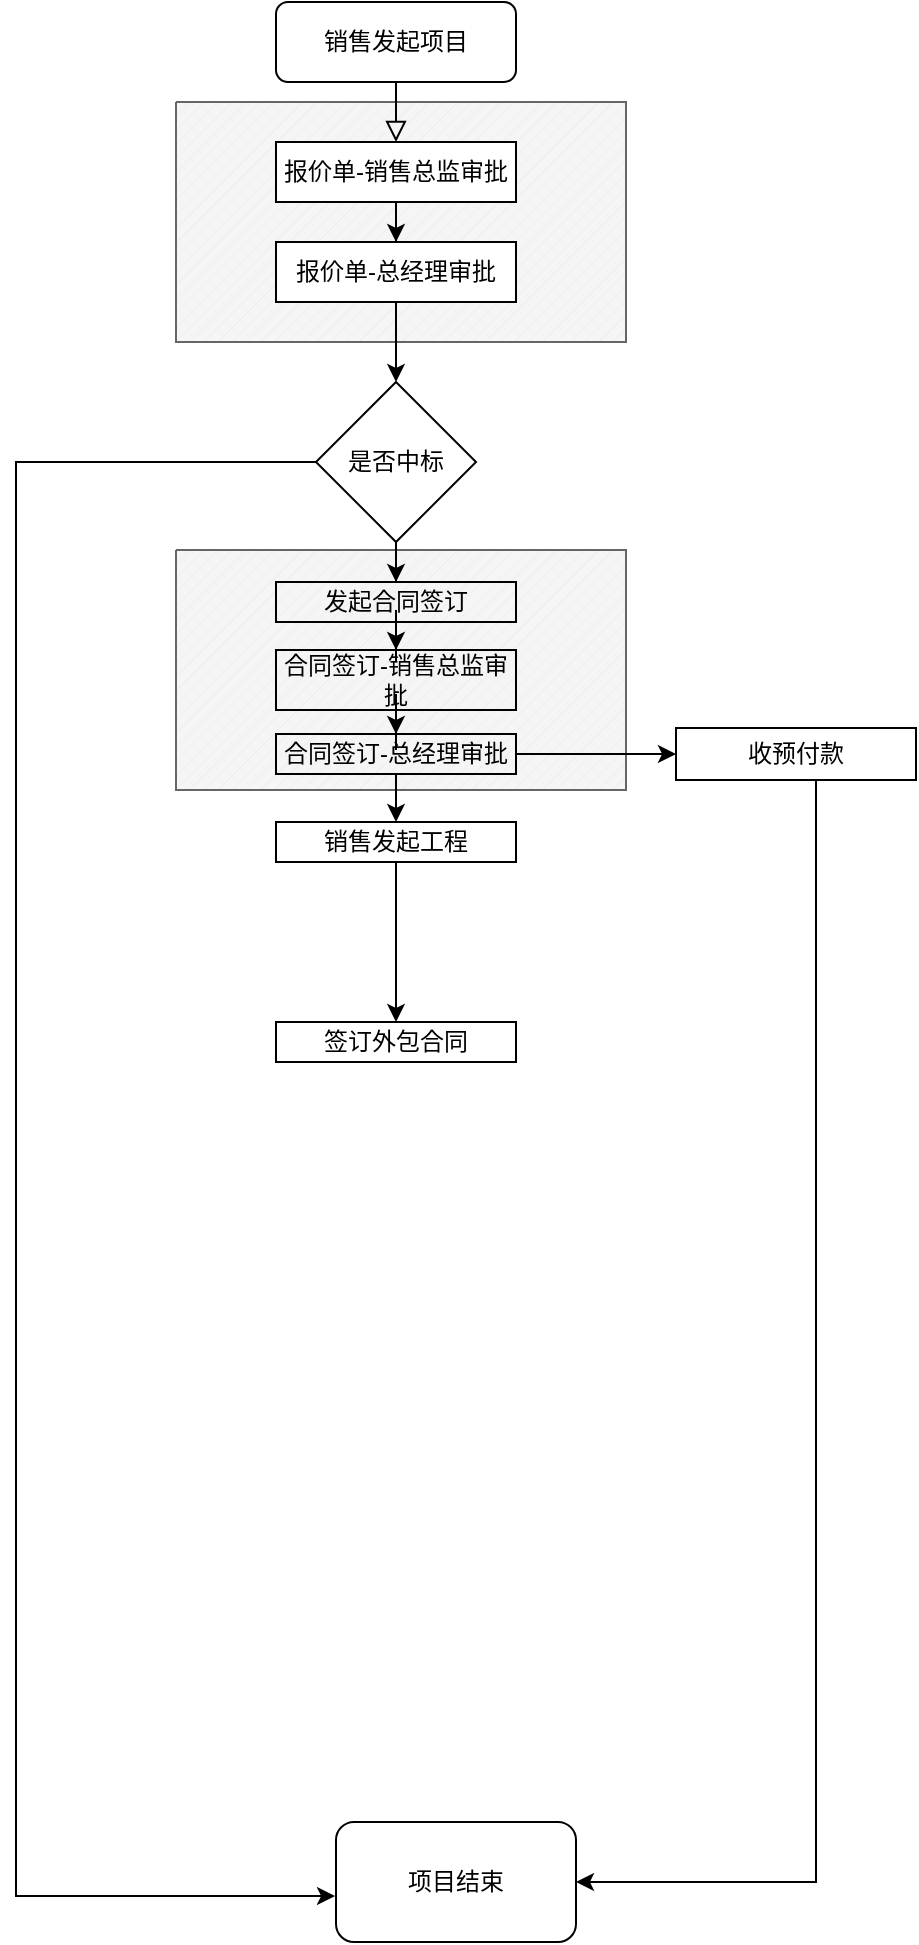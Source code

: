 <mxfile version="14.9.5" type="github">
  <diagram id="C5RBs43oDa-KdzZeNtuy" name="Page-1">
    <mxGraphModel dx="1334" dy="796" grid="1" gridSize="10" guides="1" tooltips="1" connect="1" arrows="1" fold="1" page="1" pageScale="1" pageWidth="827" pageHeight="1169" math="0" shadow="0">
      <root>
        <mxCell id="WIyWlLk6GJQsqaUBKTNV-0" />
        <mxCell id="WIyWlLk6GJQsqaUBKTNV-1" parent="WIyWlLk6GJQsqaUBKTNV-0" />
        <mxCell id="aGjLEU1FE01erFLO_7JB-15" value="" style="verticalLabelPosition=bottom;verticalAlign=top;html=1;shape=mxgraph.basic.patternFillRect;fillStyle=diag;step=5;fillStrokeWidth=0.2;fillStrokeColor=#dddddd;fillColor=#f5f5f5;strokeColor=#666666;fontColor=#333333;" vertex="1" parent="WIyWlLk6GJQsqaUBKTNV-1">
          <mxGeometry x="150" y="314" width="225" height="120" as="geometry" />
        </mxCell>
        <mxCell id="aGjLEU1FE01erFLO_7JB-3" value="" style="verticalLabelPosition=bottom;verticalAlign=top;html=1;shape=mxgraph.basic.patternFillRect;fillStyle=diag;step=5;fillStrokeWidth=0.2;fillStrokeColor=#dddddd;fillColor=#f5f5f5;strokeColor=#666666;fontColor=#333333;" vertex="1" parent="WIyWlLk6GJQsqaUBKTNV-1">
          <mxGeometry x="150" y="90" width="225" height="120" as="geometry" />
        </mxCell>
        <mxCell id="WIyWlLk6GJQsqaUBKTNV-2" value="" style="rounded=0;html=1;jettySize=auto;orthogonalLoop=1;fontSize=11;endArrow=block;endFill=0;endSize=8;strokeWidth=1;shadow=0;labelBackgroundColor=none;edgeStyle=orthogonalEdgeStyle;entryX=0.5;entryY=0;entryDx=0;entryDy=0;" parent="WIyWlLk6GJQsqaUBKTNV-1" source="WIyWlLk6GJQsqaUBKTNV-3" target="aGjLEU1FE01erFLO_7JB-0" edge="1">
          <mxGeometry relative="1" as="geometry">
            <mxPoint x="260" y="170" as="targetPoint" />
          </mxGeometry>
        </mxCell>
        <mxCell id="WIyWlLk6GJQsqaUBKTNV-3" value="销售发起项目" style="rounded=1;whiteSpace=wrap;html=1;fontSize=12;glass=0;strokeWidth=1;shadow=0;" parent="WIyWlLk6GJQsqaUBKTNV-1" vertex="1">
          <mxGeometry x="200" y="40" width="120" height="40" as="geometry" />
        </mxCell>
        <mxCell id="aGjLEU1FE01erFLO_7JB-2" value="" style="edgeStyle=orthogonalEdgeStyle;rounded=0;orthogonalLoop=1;jettySize=auto;html=1;" edge="1" parent="WIyWlLk6GJQsqaUBKTNV-1" source="aGjLEU1FE01erFLO_7JB-0" target="aGjLEU1FE01erFLO_7JB-1">
          <mxGeometry relative="1" as="geometry" />
        </mxCell>
        <mxCell id="aGjLEU1FE01erFLO_7JB-0" value="报价单-销售总监审批" style="rounded=0;whiteSpace=wrap;html=1;" vertex="1" parent="WIyWlLk6GJQsqaUBKTNV-1">
          <mxGeometry x="200" y="110" width="120" height="30" as="geometry" />
        </mxCell>
        <mxCell id="aGjLEU1FE01erFLO_7JB-5" value="" style="edgeStyle=orthogonalEdgeStyle;rounded=0;orthogonalLoop=1;jettySize=auto;html=1;entryX=0.5;entryY=0;entryDx=0;entryDy=0;" edge="1" parent="WIyWlLk6GJQsqaUBKTNV-1" source="aGjLEU1FE01erFLO_7JB-1" target="aGjLEU1FE01erFLO_7JB-6">
          <mxGeometry relative="1" as="geometry">
            <mxPoint x="260" y="255" as="targetPoint" />
          </mxGeometry>
        </mxCell>
        <mxCell id="aGjLEU1FE01erFLO_7JB-1" value="报价单-总经理审批" style="whiteSpace=wrap;html=1;rounded=0;" vertex="1" parent="WIyWlLk6GJQsqaUBKTNV-1">
          <mxGeometry x="200" y="160" width="120" height="30" as="geometry" />
        </mxCell>
        <mxCell id="aGjLEU1FE01erFLO_7JB-8" style="edgeStyle=orthogonalEdgeStyle;rounded=0;orthogonalLoop=1;jettySize=auto;html=1;entryX=-0.004;entryY=0.617;entryDx=0;entryDy=0;entryPerimeter=0;" edge="1" parent="WIyWlLk6GJQsqaUBKTNV-1" source="aGjLEU1FE01erFLO_7JB-6" target="aGjLEU1FE01erFLO_7JB-7">
          <mxGeometry relative="1" as="geometry">
            <Array as="points">
              <mxPoint x="70" y="270" />
              <mxPoint x="70" y="987" />
            </Array>
          </mxGeometry>
        </mxCell>
        <mxCell id="aGjLEU1FE01erFLO_7JB-10" value="" style="edgeStyle=orthogonalEdgeStyle;rounded=0;orthogonalLoop=1;jettySize=auto;html=1;" edge="1" parent="WIyWlLk6GJQsqaUBKTNV-1" source="aGjLEU1FE01erFLO_7JB-6" target="aGjLEU1FE01erFLO_7JB-9">
          <mxGeometry relative="1" as="geometry" />
        </mxCell>
        <mxCell id="aGjLEU1FE01erFLO_7JB-6" value="是否中标" style="rhombus;whiteSpace=wrap;html=1;fillColor=none;" vertex="1" parent="WIyWlLk6GJQsqaUBKTNV-1">
          <mxGeometry x="220" y="230" width="80" height="80" as="geometry" />
        </mxCell>
        <mxCell id="aGjLEU1FE01erFLO_7JB-7" value="项目结束" style="rounded=1;whiteSpace=wrap;html=1;fillColor=none;" vertex="1" parent="WIyWlLk6GJQsqaUBKTNV-1">
          <mxGeometry x="230" y="950" width="120" height="60" as="geometry" />
        </mxCell>
        <mxCell id="aGjLEU1FE01erFLO_7JB-12" value="" style="edgeStyle=orthogonalEdgeStyle;rounded=0;orthogonalLoop=1;jettySize=auto;html=1;" edge="1" parent="WIyWlLk6GJQsqaUBKTNV-1" source="aGjLEU1FE01erFLO_7JB-9" target="aGjLEU1FE01erFLO_7JB-11">
          <mxGeometry relative="1" as="geometry" />
        </mxCell>
        <mxCell id="aGjLEU1FE01erFLO_7JB-9" value="发起合同签订" style="whiteSpace=wrap;html=1;fillColor=none;" vertex="1" parent="WIyWlLk6GJQsqaUBKTNV-1">
          <mxGeometry x="200" y="330" width="120" height="20" as="geometry" />
        </mxCell>
        <mxCell id="aGjLEU1FE01erFLO_7JB-14" value="" style="edgeStyle=orthogonalEdgeStyle;rounded=0;orthogonalLoop=1;jettySize=auto;html=1;" edge="1" parent="WIyWlLk6GJQsqaUBKTNV-1" source="aGjLEU1FE01erFLO_7JB-11" target="aGjLEU1FE01erFLO_7JB-13">
          <mxGeometry relative="1" as="geometry" />
        </mxCell>
        <mxCell id="aGjLEU1FE01erFLO_7JB-11" value="合同签订-销售总监审批" style="whiteSpace=wrap;html=1;fillColor=none;" vertex="1" parent="WIyWlLk6GJQsqaUBKTNV-1">
          <mxGeometry x="200" y="364" width="120" height="30" as="geometry" />
        </mxCell>
        <mxCell id="aGjLEU1FE01erFLO_7JB-17" value="" style="edgeStyle=orthogonalEdgeStyle;rounded=0;orthogonalLoop=1;jettySize=auto;html=1;" edge="1" parent="WIyWlLk6GJQsqaUBKTNV-1" source="aGjLEU1FE01erFLO_7JB-13" target="aGjLEU1FE01erFLO_7JB-16">
          <mxGeometry relative="1" as="geometry" />
        </mxCell>
        <mxCell id="aGjLEU1FE01erFLO_7JB-20" value="" style="edgeStyle=orthogonalEdgeStyle;rounded=0;orthogonalLoop=1;jettySize=auto;html=1;" edge="1" parent="WIyWlLk6GJQsqaUBKTNV-1" source="aGjLEU1FE01erFLO_7JB-13" target="aGjLEU1FE01erFLO_7JB-19">
          <mxGeometry relative="1" as="geometry" />
        </mxCell>
        <mxCell id="aGjLEU1FE01erFLO_7JB-13" value="合同签订-总经理审批" style="whiteSpace=wrap;html=1;fillColor=none;" vertex="1" parent="WIyWlLk6GJQsqaUBKTNV-1">
          <mxGeometry x="200" y="406" width="120" height="20" as="geometry" />
        </mxCell>
        <mxCell id="aGjLEU1FE01erFLO_7JB-18" style="edgeStyle=orthogonalEdgeStyle;rounded=0;orthogonalLoop=1;jettySize=auto;html=1;entryX=1;entryY=0.5;entryDx=0;entryDy=0;" edge="1" parent="WIyWlLk6GJQsqaUBKTNV-1" source="aGjLEU1FE01erFLO_7JB-16" target="aGjLEU1FE01erFLO_7JB-7">
          <mxGeometry relative="1" as="geometry">
            <Array as="points">
              <mxPoint x="470" y="980" />
            </Array>
          </mxGeometry>
        </mxCell>
        <mxCell id="aGjLEU1FE01erFLO_7JB-16" value="收预付款" style="whiteSpace=wrap;html=1;fillColor=none;" vertex="1" parent="WIyWlLk6GJQsqaUBKTNV-1">
          <mxGeometry x="400" y="403" width="120" height="26" as="geometry" />
        </mxCell>
        <mxCell id="aGjLEU1FE01erFLO_7JB-22" value="" style="edgeStyle=orthogonalEdgeStyle;rounded=0;orthogonalLoop=1;jettySize=auto;html=1;" edge="1" parent="WIyWlLk6GJQsqaUBKTNV-1" source="aGjLEU1FE01erFLO_7JB-19" target="aGjLEU1FE01erFLO_7JB-21">
          <mxGeometry relative="1" as="geometry" />
        </mxCell>
        <mxCell id="aGjLEU1FE01erFLO_7JB-19" value="销售发起工程" style="whiteSpace=wrap;html=1;fillColor=none;" vertex="1" parent="WIyWlLk6GJQsqaUBKTNV-1">
          <mxGeometry x="200" y="450" width="120" height="20" as="geometry" />
        </mxCell>
        <mxCell id="aGjLEU1FE01erFLO_7JB-21" value="签订外包合同" style="whiteSpace=wrap;html=1;fillColor=none;" vertex="1" parent="WIyWlLk6GJQsqaUBKTNV-1">
          <mxGeometry x="200" y="550" width="120" height="20" as="geometry" />
        </mxCell>
      </root>
    </mxGraphModel>
  </diagram>
</mxfile>

